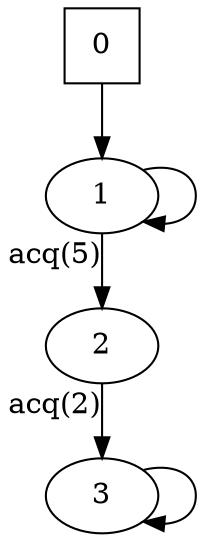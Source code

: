 digraph auto_1{
0[shape=square];
1;
2;
3;
3 -> 3;
2 -> 3[xlabel="acq(2)"];
0 -> 1;
1 -> 1;
1 -> 2[xlabel="acq(5)"];
}
